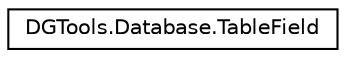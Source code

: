 digraph "Graphical Class Hierarchy"
{
 // LATEX_PDF_SIZE
  edge [fontname="Helvetica",fontsize="10",labelfontname="Helvetica",labelfontsize="10"];
  node [fontname="Helvetica",fontsize="10",shape=record];
  rankdir="LR";
  Node0 [label="DGTools.Database.TableField",height=0.2,width=0.4,color="black", fillcolor="white", style="filled",URL="$class_d_g_tools_1_1_database_1_1_table_field.html",tooltip=" "];
}
